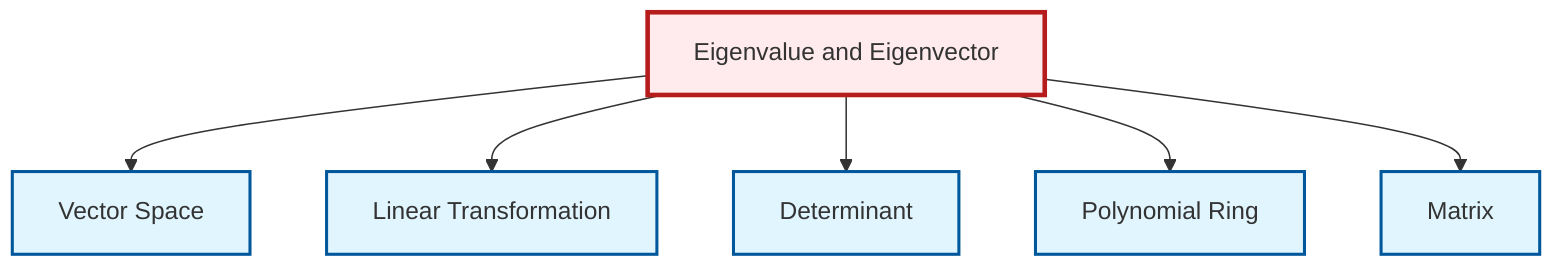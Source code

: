 graph TD
    classDef definition fill:#e1f5fe,stroke:#01579b,stroke-width:2px
    classDef theorem fill:#f3e5f5,stroke:#4a148c,stroke-width:2px
    classDef axiom fill:#fff3e0,stroke:#e65100,stroke-width:2px
    classDef example fill:#e8f5e9,stroke:#1b5e20,stroke-width:2px
    classDef current fill:#ffebee,stroke:#b71c1c,stroke-width:3px
    def-linear-transformation["Linear Transformation"]:::definition
    def-polynomial-ring["Polynomial Ring"]:::definition
    def-matrix["Matrix"]:::definition
    def-vector-space["Vector Space"]:::definition
    def-eigenvalue-eigenvector["Eigenvalue and Eigenvector"]:::definition
    def-determinant["Determinant"]:::definition
    def-eigenvalue-eigenvector --> def-vector-space
    def-eigenvalue-eigenvector --> def-linear-transformation
    def-eigenvalue-eigenvector --> def-determinant
    def-eigenvalue-eigenvector --> def-polynomial-ring
    def-eigenvalue-eigenvector --> def-matrix
    class def-eigenvalue-eigenvector current